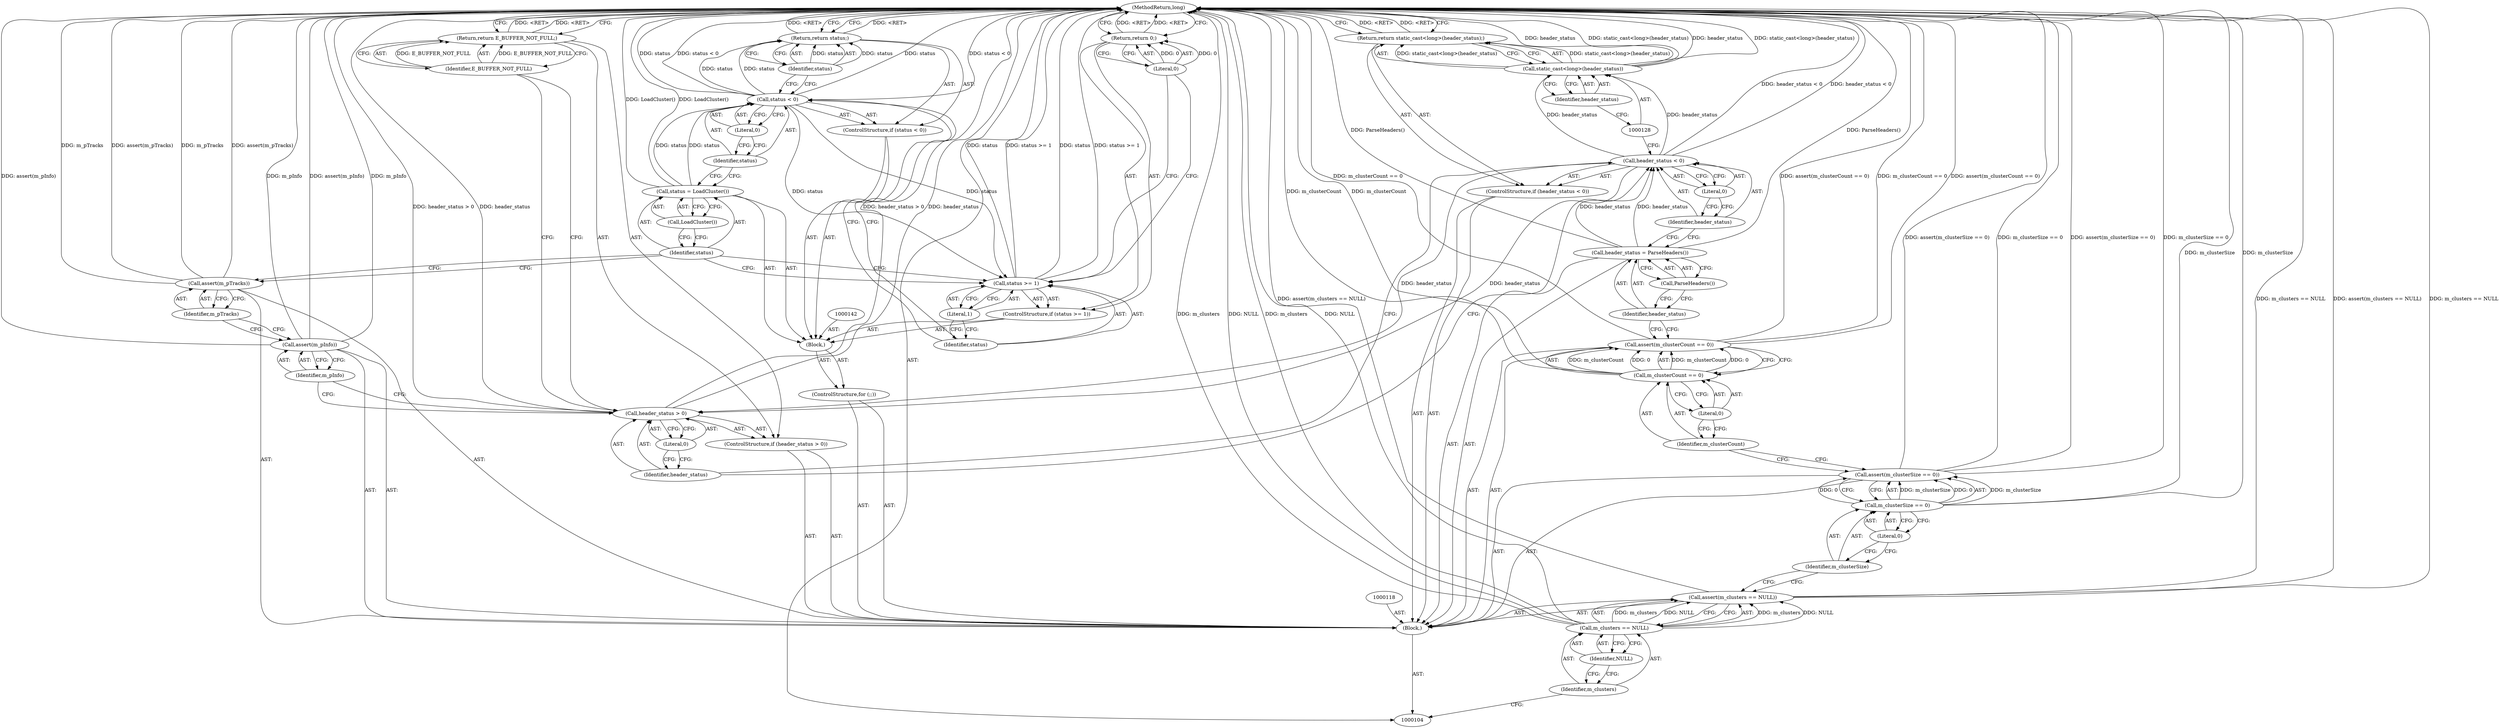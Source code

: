 digraph "1_Android_cc274e2abe8b2a6698a5c47d8aa4bb45f1f9538d_26" {
"1000158" [label="(MethodReturn,long)"];
"1000105" [label="(Block,)"];
"1000126" [label="(Return,return static_cast<long>(header_status);)"];
"1000129" [label="(Identifier,header_status)"];
"1000127" [label="(Call,static_cast<long>(header_status))"];
"1000133" [label="(Literal,0)"];
"1000130" [label="(ControlStructure,if (header_status > 0))"];
"1000131" [label="(Call,header_status > 0)"];
"1000132" [label="(Identifier,header_status)"];
"1000135" [label="(Identifier,E_BUFFER_NOT_FULL)"];
"1000134" [label="(Return,return E_BUFFER_NOT_FULL;)"];
"1000136" [label="(Call,assert(m_pInfo))"];
"1000137" [label="(Identifier,m_pInfo)"];
"1000138" [label="(Call,assert(m_pTracks))"];
"1000139" [label="(Identifier,m_pTracks)"];
"1000140" [label="(ControlStructure,for (;;))"];
"1000106" [label="(Call,assert(m_clusters == NULL))"];
"1000109" [label="(Identifier,NULL)"];
"1000107" [label="(Call,m_clusters == NULL)"];
"1000108" [label="(Identifier,m_clusters)"];
"1000143" [label="(Call,status = LoadCluster())"];
"1000144" [label="(Identifier,status)"];
"1000145" [label="(Call,LoadCluster())"];
"1000141" [label="(Block,)"];
"1000146" [label="(ControlStructure,if (status < 0))"];
"1000149" [label="(Literal,0)"];
"1000147" [label="(Call,status < 0)"];
"1000148" [label="(Identifier,status)"];
"1000150" [label="(Return,return status;)"];
"1000151" [label="(Identifier,status)"];
"1000152" [label="(ControlStructure,if (status >= 1))"];
"1000155" [label="(Literal,1)"];
"1000153" [label="(Call,status >= 1)"];
"1000154" [label="(Identifier,status)"];
"1000156" [label="(Return,return 0;)"];
"1000157" [label="(Literal,0)"];
"1000110" [label="(Call,assert(m_clusterSize == 0))"];
"1000113" [label="(Literal,0)"];
"1000111" [label="(Call,m_clusterSize == 0)"];
"1000112" [label="(Identifier,m_clusterSize)"];
"1000114" [label="(Call,assert(m_clusterCount == 0))"];
"1000117" [label="(Literal,0)"];
"1000115" [label="(Call,m_clusterCount == 0)"];
"1000116" [label="(Identifier,m_clusterCount)"];
"1000119" [label="(Call,header_status = ParseHeaders())"];
"1000120" [label="(Identifier,header_status)"];
"1000121" [label="(Call,ParseHeaders())"];
"1000122" [label="(ControlStructure,if (header_status < 0))"];
"1000125" [label="(Literal,0)"];
"1000123" [label="(Call,header_status < 0)"];
"1000124" [label="(Identifier,header_status)"];
"1000158" -> "1000104"  [label="AST: "];
"1000158" -> "1000126"  [label="CFG: "];
"1000158" -> "1000134"  [label="CFG: "];
"1000158" -> "1000150"  [label="CFG: "];
"1000158" -> "1000156"  [label="CFG: "];
"1000134" -> "1000158"  [label="DDG: <RET>"];
"1000126" -> "1000158"  [label="DDG: <RET>"];
"1000107" -> "1000158"  [label="DDG: m_clusters"];
"1000107" -> "1000158"  [label="DDG: NULL"];
"1000106" -> "1000158"  [label="DDG: m_clusters == NULL"];
"1000106" -> "1000158"  [label="DDG: assert(m_clusters == NULL)"];
"1000114" -> "1000158"  [label="DDG: assert(m_clusterCount == 0)"];
"1000114" -> "1000158"  [label="DDG: m_clusterCount == 0"];
"1000127" -> "1000158"  [label="DDG: header_status"];
"1000127" -> "1000158"  [label="DDG: static_cast<long>(header_status)"];
"1000147" -> "1000158"  [label="DDG: status"];
"1000147" -> "1000158"  [label="DDG: status < 0"];
"1000111" -> "1000158"  [label="DDG: m_clusterSize"];
"1000153" -> "1000158"  [label="DDG: status"];
"1000153" -> "1000158"  [label="DDG: status >= 1"];
"1000110" -> "1000158"  [label="DDG: assert(m_clusterSize == 0)"];
"1000110" -> "1000158"  [label="DDG: m_clusterSize == 0"];
"1000138" -> "1000158"  [label="DDG: assert(m_pTracks)"];
"1000138" -> "1000158"  [label="DDG: m_pTracks"];
"1000131" -> "1000158"  [label="DDG: header_status > 0"];
"1000131" -> "1000158"  [label="DDG: header_status"];
"1000123" -> "1000158"  [label="DDG: header_status < 0"];
"1000119" -> "1000158"  [label="DDG: ParseHeaders()"];
"1000136" -> "1000158"  [label="DDG: assert(m_pInfo)"];
"1000136" -> "1000158"  [label="DDG: m_pInfo"];
"1000143" -> "1000158"  [label="DDG: LoadCluster()"];
"1000115" -> "1000158"  [label="DDG: m_clusterCount"];
"1000156" -> "1000158"  [label="DDG: <RET>"];
"1000150" -> "1000158"  [label="DDG: <RET>"];
"1000105" -> "1000104"  [label="AST: "];
"1000106" -> "1000105"  [label="AST: "];
"1000110" -> "1000105"  [label="AST: "];
"1000114" -> "1000105"  [label="AST: "];
"1000118" -> "1000105"  [label="AST: "];
"1000119" -> "1000105"  [label="AST: "];
"1000122" -> "1000105"  [label="AST: "];
"1000130" -> "1000105"  [label="AST: "];
"1000136" -> "1000105"  [label="AST: "];
"1000138" -> "1000105"  [label="AST: "];
"1000140" -> "1000105"  [label="AST: "];
"1000126" -> "1000122"  [label="AST: "];
"1000126" -> "1000127"  [label="CFG: "];
"1000127" -> "1000126"  [label="AST: "];
"1000158" -> "1000126"  [label="CFG: "];
"1000126" -> "1000158"  [label="DDG: <RET>"];
"1000127" -> "1000126"  [label="DDG: static_cast<long>(header_status)"];
"1000129" -> "1000127"  [label="AST: "];
"1000129" -> "1000128"  [label="CFG: "];
"1000127" -> "1000129"  [label="CFG: "];
"1000127" -> "1000126"  [label="AST: "];
"1000127" -> "1000129"  [label="CFG: "];
"1000128" -> "1000127"  [label="AST: "];
"1000129" -> "1000127"  [label="AST: "];
"1000126" -> "1000127"  [label="CFG: "];
"1000127" -> "1000158"  [label="DDG: header_status"];
"1000127" -> "1000158"  [label="DDG: static_cast<long>(header_status)"];
"1000127" -> "1000126"  [label="DDG: static_cast<long>(header_status)"];
"1000123" -> "1000127"  [label="DDG: header_status"];
"1000133" -> "1000131"  [label="AST: "];
"1000133" -> "1000132"  [label="CFG: "];
"1000131" -> "1000133"  [label="CFG: "];
"1000130" -> "1000105"  [label="AST: "];
"1000131" -> "1000130"  [label="AST: "];
"1000134" -> "1000130"  [label="AST: "];
"1000131" -> "1000130"  [label="AST: "];
"1000131" -> "1000133"  [label="CFG: "];
"1000132" -> "1000131"  [label="AST: "];
"1000133" -> "1000131"  [label="AST: "];
"1000135" -> "1000131"  [label="CFG: "];
"1000137" -> "1000131"  [label="CFG: "];
"1000131" -> "1000158"  [label="DDG: header_status > 0"];
"1000131" -> "1000158"  [label="DDG: header_status"];
"1000123" -> "1000131"  [label="DDG: header_status"];
"1000132" -> "1000131"  [label="AST: "];
"1000132" -> "1000123"  [label="CFG: "];
"1000133" -> "1000132"  [label="CFG: "];
"1000135" -> "1000134"  [label="AST: "];
"1000135" -> "1000131"  [label="CFG: "];
"1000134" -> "1000135"  [label="CFG: "];
"1000135" -> "1000134"  [label="DDG: E_BUFFER_NOT_FULL"];
"1000134" -> "1000130"  [label="AST: "];
"1000134" -> "1000135"  [label="CFG: "];
"1000135" -> "1000134"  [label="AST: "];
"1000158" -> "1000134"  [label="CFG: "];
"1000134" -> "1000158"  [label="DDG: <RET>"];
"1000135" -> "1000134"  [label="DDG: E_BUFFER_NOT_FULL"];
"1000136" -> "1000105"  [label="AST: "];
"1000136" -> "1000137"  [label="CFG: "];
"1000137" -> "1000136"  [label="AST: "];
"1000139" -> "1000136"  [label="CFG: "];
"1000136" -> "1000158"  [label="DDG: assert(m_pInfo)"];
"1000136" -> "1000158"  [label="DDG: m_pInfo"];
"1000137" -> "1000136"  [label="AST: "];
"1000137" -> "1000131"  [label="CFG: "];
"1000136" -> "1000137"  [label="CFG: "];
"1000138" -> "1000105"  [label="AST: "];
"1000138" -> "1000139"  [label="CFG: "];
"1000139" -> "1000138"  [label="AST: "];
"1000144" -> "1000138"  [label="CFG: "];
"1000138" -> "1000158"  [label="DDG: assert(m_pTracks)"];
"1000138" -> "1000158"  [label="DDG: m_pTracks"];
"1000139" -> "1000138"  [label="AST: "];
"1000139" -> "1000136"  [label="CFG: "];
"1000138" -> "1000139"  [label="CFG: "];
"1000140" -> "1000105"  [label="AST: "];
"1000141" -> "1000140"  [label="AST: "];
"1000106" -> "1000105"  [label="AST: "];
"1000106" -> "1000107"  [label="CFG: "];
"1000107" -> "1000106"  [label="AST: "];
"1000112" -> "1000106"  [label="CFG: "];
"1000106" -> "1000158"  [label="DDG: m_clusters == NULL"];
"1000106" -> "1000158"  [label="DDG: assert(m_clusters == NULL)"];
"1000107" -> "1000106"  [label="DDG: m_clusters"];
"1000107" -> "1000106"  [label="DDG: NULL"];
"1000109" -> "1000107"  [label="AST: "];
"1000109" -> "1000108"  [label="CFG: "];
"1000107" -> "1000109"  [label="CFG: "];
"1000107" -> "1000106"  [label="AST: "];
"1000107" -> "1000109"  [label="CFG: "];
"1000108" -> "1000107"  [label="AST: "];
"1000109" -> "1000107"  [label="AST: "];
"1000106" -> "1000107"  [label="CFG: "];
"1000107" -> "1000158"  [label="DDG: m_clusters"];
"1000107" -> "1000158"  [label="DDG: NULL"];
"1000107" -> "1000106"  [label="DDG: m_clusters"];
"1000107" -> "1000106"  [label="DDG: NULL"];
"1000108" -> "1000107"  [label="AST: "];
"1000108" -> "1000104"  [label="CFG: "];
"1000109" -> "1000108"  [label="CFG: "];
"1000143" -> "1000141"  [label="AST: "];
"1000143" -> "1000145"  [label="CFG: "];
"1000144" -> "1000143"  [label="AST: "];
"1000145" -> "1000143"  [label="AST: "];
"1000148" -> "1000143"  [label="CFG: "];
"1000143" -> "1000158"  [label="DDG: LoadCluster()"];
"1000143" -> "1000147"  [label="DDG: status"];
"1000144" -> "1000143"  [label="AST: "];
"1000144" -> "1000153"  [label="CFG: "];
"1000144" -> "1000138"  [label="CFG: "];
"1000145" -> "1000144"  [label="CFG: "];
"1000145" -> "1000143"  [label="AST: "];
"1000145" -> "1000144"  [label="CFG: "];
"1000143" -> "1000145"  [label="CFG: "];
"1000141" -> "1000140"  [label="AST: "];
"1000142" -> "1000141"  [label="AST: "];
"1000143" -> "1000141"  [label="AST: "];
"1000146" -> "1000141"  [label="AST: "];
"1000152" -> "1000141"  [label="AST: "];
"1000146" -> "1000141"  [label="AST: "];
"1000147" -> "1000146"  [label="AST: "];
"1000150" -> "1000146"  [label="AST: "];
"1000149" -> "1000147"  [label="AST: "];
"1000149" -> "1000148"  [label="CFG: "];
"1000147" -> "1000149"  [label="CFG: "];
"1000147" -> "1000146"  [label="AST: "];
"1000147" -> "1000149"  [label="CFG: "];
"1000148" -> "1000147"  [label="AST: "];
"1000149" -> "1000147"  [label="AST: "];
"1000151" -> "1000147"  [label="CFG: "];
"1000154" -> "1000147"  [label="CFG: "];
"1000147" -> "1000158"  [label="DDG: status"];
"1000147" -> "1000158"  [label="DDG: status < 0"];
"1000143" -> "1000147"  [label="DDG: status"];
"1000147" -> "1000150"  [label="DDG: status"];
"1000147" -> "1000153"  [label="DDG: status"];
"1000148" -> "1000147"  [label="AST: "];
"1000148" -> "1000143"  [label="CFG: "];
"1000149" -> "1000148"  [label="CFG: "];
"1000150" -> "1000146"  [label="AST: "];
"1000150" -> "1000151"  [label="CFG: "];
"1000151" -> "1000150"  [label="AST: "];
"1000158" -> "1000150"  [label="CFG: "];
"1000150" -> "1000158"  [label="DDG: <RET>"];
"1000151" -> "1000150"  [label="DDG: status"];
"1000147" -> "1000150"  [label="DDG: status"];
"1000151" -> "1000150"  [label="AST: "];
"1000151" -> "1000147"  [label="CFG: "];
"1000150" -> "1000151"  [label="CFG: "];
"1000151" -> "1000150"  [label="DDG: status"];
"1000152" -> "1000141"  [label="AST: "];
"1000153" -> "1000152"  [label="AST: "];
"1000156" -> "1000152"  [label="AST: "];
"1000155" -> "1000153"  [label="AST: "];
"1000155" -> "1000154"  [label="CFG: "];
"1000153" -> "1000155"  [label="CFG: "];
"1000153" -> "1000152"  [label="AST: "];
"1000153" -> "1000155"  [label="CFG: "];
"1000154" -> "1000153"  [label="AST: "];
"1000155" -> "1000153"  [label="AST: "];
"1000144" -> "1000153"  [label="CFG: "];
"1000157" -> "1000153"  [label="CFG: "];
"1000153" -> "1000158"  [label="DDG: status"];
"1000153" -> "1000158"  [label="DDG: status >= 1"];
"1000147" -> "1000153"  [label="DDG: status"];
"1000154" -> "1000153"  [label="AST: "];
"1000154" -> "1000147"  [label="CFG: "];
"1000155" -> "1000154"  [label="CFG: "];
"1000156" -> "1000152"  [label="AST: "];
"1000156" -> "1000157"  [label="CFG: "];
"1000157" -> "1000156"  [label="AST: "];
"1000158" -> "1000156"  [label="CFG: "];
"1000156" -> "1000158"  [label="DDG: <RET>"];
"1000157" -> "1000156"  [label="DDG: 0"];
"1000157" -> "1000156"  [label="AST: "];
"1000157" -> "1000153"  [label="CFG: "];
"1000156" -> "1000157"  [label="CFG: "];
"1000157" -> "1000156"  [label="DDG: 0"];
"1000110" -> "1000105"  [label="AST: "];
"1000110" -> "1000111"  [label="CFG: "];
"1000111" -> "1000110"  [label="AST: "];
"1000116" -> "1000110"  [label="CFG: "];
"1000110" -> "1000158"  [label="DDG: assert(m_clusterSize == 0)"];
"1000110" -> "1000158"  [label="DDG: m_clusterSize == 0"];
"1000111" -> "1000110"  [label="DDG: m_clusterSize"];
"1000111" -> "1000110"  [label="DDG: 0"];
"1000113" -> "1000111"  [label="AST: "];
"1000113" -> "1000112"  [label="CFG: "];
"1000111" -> "1000113"  [label="CFG: "];
"1000111" -> "1000110"  [label="AST: "];
"1000111" -> "1000113"  [label="CFG: "];
"1000112" -> "1000111"  [label="AST: "];
"1000113" -> "1000111"  [label="AST: "];
"1000110" -> "1000111"  [label="CFG: "];
"1000111" -> "1000158"  [label="DDG: m_clusterSize"];
"1000111" -> "1000110"  [label="DDG: m_clusterSize"];
"1000111" -> "1000110"  [label="DDG: 0"];
"1000112" -> "1000111"  [label="AST: "];
"1000112" -> "1000106"  [label="CFG: "];
"1000113" -> "1000112"  [label="CFG: "];
"1000114" -> "1000105"  [label="AST: "];
"1000114" -> "1000115"  [label="CFG: "];
"1000115" -> "1000114"  [label="AST: "];
"1000120" -> "1000114"  [label="CFG: "];
"1000114" -> "1000158"  [label="DDG: assert(m_clusterCount == 0)"];
"1000114" -> "1000158"  [label="DDG: m_clusterCount == 0"];
"1000115" -> "1000114"  [label="DDG: m_clusterCount"];
"1000115" -> "1000114"  [label="DDG: 0"];
"1000117" -> "1000115"  [label="AST: "];
"1000117" -> "1000116"  [label="CFG: "];
"1000115" -> "1000117"  [label="CFG: "];
"1000115" -> "1000114"  [label="AST: "];
"1000115" -> "1000117"  [label="CFG: "];
"1000116" -> "1000115"  [label="AST: "];
"1000117" -> "1000115"  [label="AST: "];
"1000114" -> "1000115"  [label="CFG: "];
"1000115" -> "1000158"  [label="DDG: m_clusterCount"];
"1000115" -> "1000114"  [label="DDG: m_clusterCount"];
"1000115" -> "1000114"  [label="DDG: 0"];
"1000116" -> "1000115"  [label="AST: "];
"1000116" -> "1000110"  [label="CFG: "];
"1000117" -> "1000116"  [label="CFG: "];
"1000119" -> "1000105"  [label="AST: "];
"1000119" -> "1000121"  [label="CFG: "];
"1000120" -> "1000119"  [label="AST: "];
"1000121" -> "1000119"  [label="AST: "];
"1000124" -> "1000119"  [label="CFG: "];
"1000119" -> "1000158"  [label="DDG: ParseHeaders()"];
"1000119" -> "1000123"  [label="DDG: header_status"];
"1000120" -> "1000119"  [label="AST: "];
"1000120" -> "1000114"  [label="CFG: "];
"1000121" -> "1000120"  [label="CFG: "];
"1000121" -> "1000119"  [label="AST: "];
"1000121" -> "1000120"  [label="CFG: "];
"1000119" -> "1000121"  [label="CFG: "];
"1000122" -> "1000105"  [label="AST: "];
"1000123" -> "1000122"  [label="AST: "];
"1000126" -> "1000122"  [label="AST: "];
"1000125" -> "1000123"  [label="AST: "];
"1000125" -> "1000124"  [label="CFG: "];
"1000123" -> "1000125"  [label="CFG: "];
"1000123" -> "1000122"  [label="AST: "];
"1000123" -> "1000125"  [label="CFG: "];
"1000124" -> "1000123"  [label="AST: "];
"1000125" -> "1000123"  [label="AST: "];
"1000128" -> "1000123"  [label="CFG: "];
"1000132" -> "1000123"  [label="CFG: "];
"1000123" -> "1000158"  [label="DDG: header_status < 0"];
"1000119" -> "1000123"  [label="DDG: header_status"];
"1000123" -> "1000127"  [label="DDG: header_status"];
"1000123" -> "1000131"  [label="DDG: header_status"];
"1000124" -> "1000123"  [label="AST: "];
"1000124" -> "1000119"  [label="CFG: "];
"1000125" -> "1000124"  [label="CFG: "];
}
